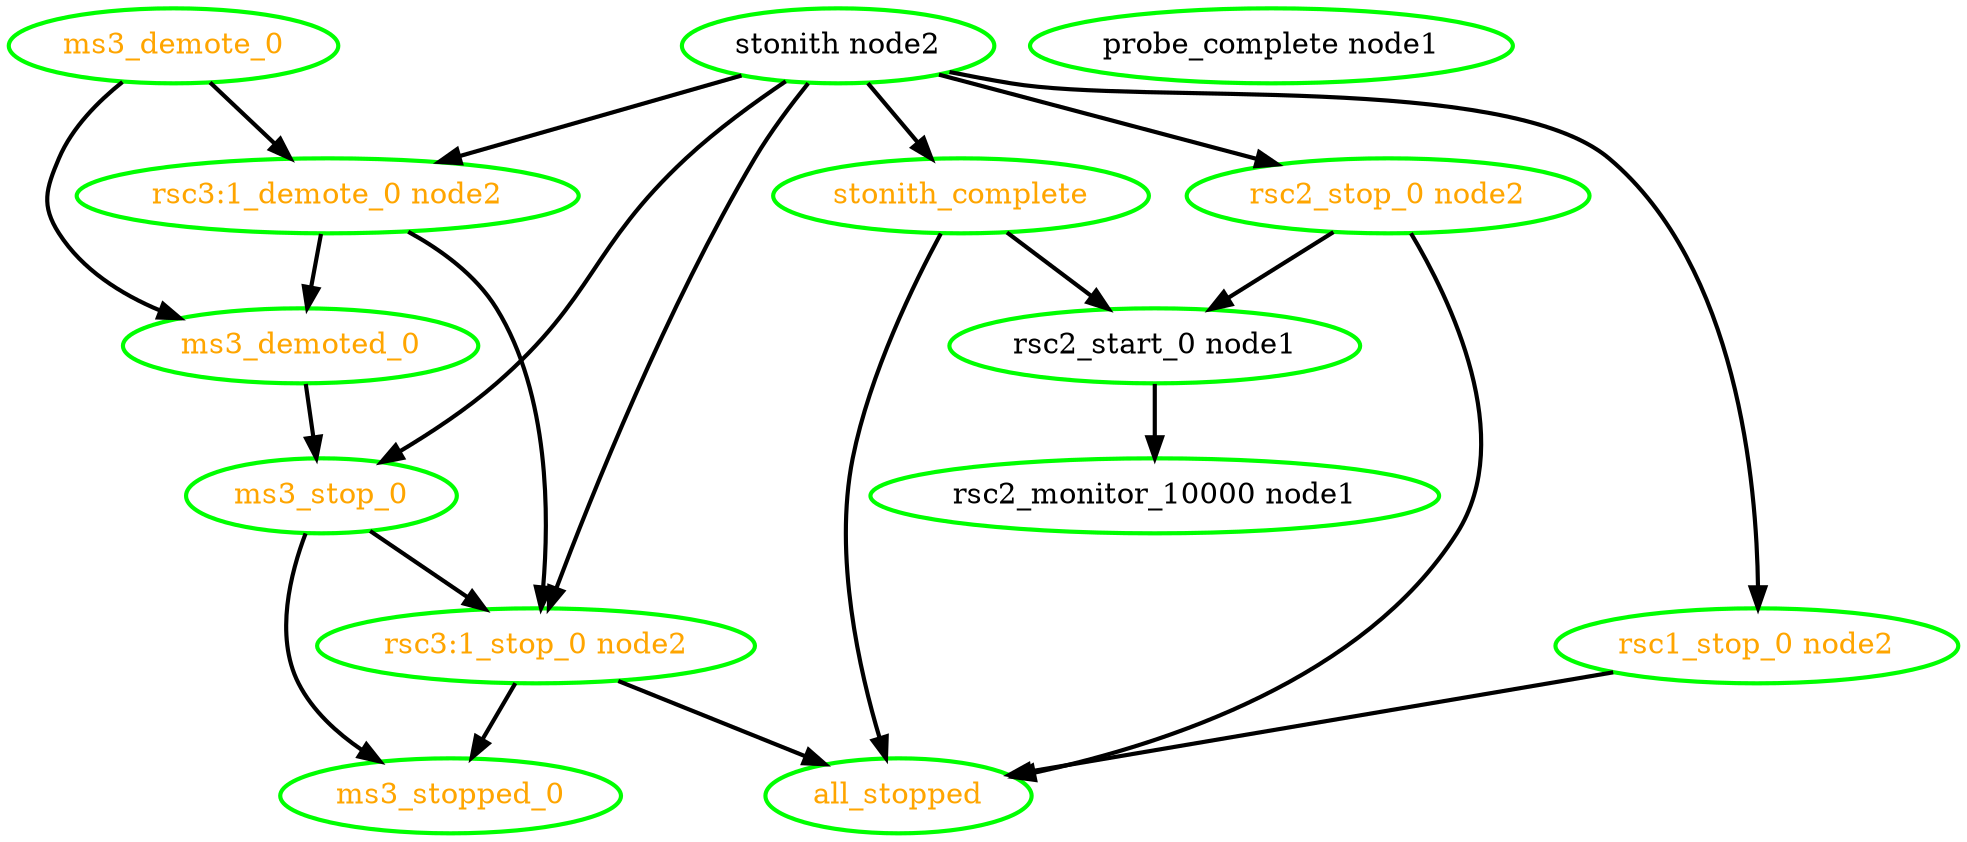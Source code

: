 digraph "g" {
"all_stopped" [ style=bold color="green" fontcolor="orange"]
"ms3_demote_0" -> "ms3_demoted_0" [ style = bold]
"ms3_demote_0" -> "rsc3:1_demote_0 node2" [ style = bold]
"ms3_demote_0" [ style=bold color="green" fontcolor="orange"]
"ms3_demoted_0" -> "ms3_stop_0" [ style = bold]
"ms3_demoted_0" [ style=bold color="green" fontcolor="orange"]
"ms3_stop_0" -> "ms3_stopped_0" [ style = bold]
"ms3_stop_0" -> "rsc3:1_stop_0 node2" [ style = bold]
"ms3_stop_0" [ style=bold color="green" fontcolor="orange"]
"ms3_stopped_0" [ style=bold color="green" fontcolor="orange"]
"probe_complete node1" [ style=bold color="green" fontcolor="black"]
"rsc1_stop_0 node2" -> "all_stopped" [ style = bold]
"rsc1_stop_0 node2" [ style=bold color="green" fontcolor="orange"]
"rsc2_monitor_10000 node1" [ style=bold color="green" fontcolor="black"]
"rsc2_start_0 node1" -> "rsc2_monitor_10000 node1" [ style = bold]
"rsc2_start_0 node1" [ style=bold color="green" fontcolor="black"]
"rsc2_stop_0 node2" -> "all_stopped" [ style = bold]
"rsc2_stop_0 node2" -> "rsc2_start_0 node1" [ style = bold]
"rsc2_stop_0 node2" [ style=bold color="green" fontcolor="orange"]
"rsc3:1_demote_0 node2" -> "ms3_demoted_0" [ style = bold]
"rsc3:1_demote_0 node2" -> "rsc3:1_stop_0 node2" [ style = bold]
"rsc3:1_demote_0 node2" [ style=bold color="green" fontcolor="orange"]
"rsc3:1_stop_0 node2" -> "all_stopped" [ style = bold]
"rsc3:1_stop_0 node2" -> "ms3_stopped_0" [ style = bold]
"rsc3:1_stop_0 node2" [ style=bold color="green" fontcolor="orange"]
"stonith node2" -> "ms3_stop_0" [ style = bold]
"stonith node2" -> "rsc1_stop_0 node2" [ style = bold]
"stonith node2" -> "rsc2_stop_0 node2" [ style = bold]
"stonith node2" -> "rsc3:1_demote_0 node2" [ style = bold]
"stonith node2" -> "rsc3:1_stop_0 node2" [ style = bold]
"stonith node2" -> "stonith_complete" [ style = bold]
"stonith node2" [ style=bold color="green" fontcolor="black"]
"stonith_complete" -> "all_stopped" [ style = bold]
"stonith_complete" -> "rsc2_start_0 node1" [ style = bold]
"stonith_complete" [ style=bold color="green" fontcolor="orange"]
}
